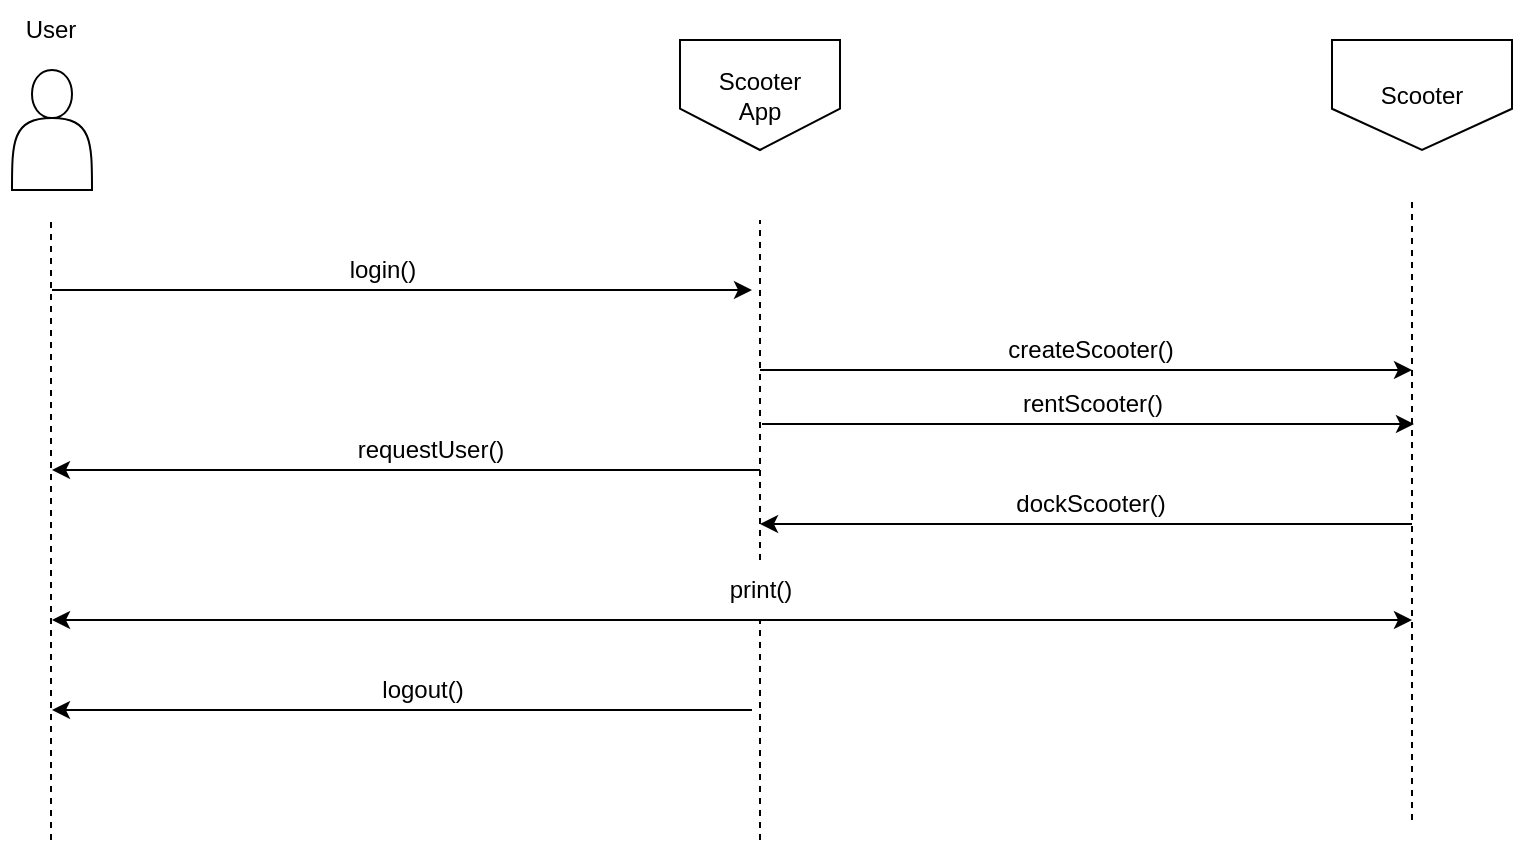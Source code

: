 <mxfile>
    <diagram id="q_FwZIgj0VnW3cVJjup7" name="Page-1">
        <mxGraphModel dx="322" dy="586" grid="1" gridSize="10" guides="1" tooltips="1" connect="1" arrows="1" fold="1" page="1" pageScale="1" pageWidth="827" pageHeight="1169" math="0" shadow="0">
            <root>
                <mxCell id="0"/>
                <mxCell id="1" parent="0"/>
                <mxCell id="2" value="" style="shape=actor;whiteSpace=wrap;html=1;" vertex="1" parent="1">
                    <mxGeometry x="40" y="75" width="40" height="60" as="geometry"/>
                </mxCell>
                <mxCell id="3" value="User" style="text;html=1;align=center;verticalAlign=middle;resizable=0;points=[];autosize=1;strokeColor=none;fillColor=none;" vertex="1" parent="1">
                    <mxGeometry x="34" y="40" width="50" height="30" as="geometry"/>
                </mxCell>
                <mxCell id="4" value="Scooter&lt;br&gt;App" style="shape=offPageConnector;whiteSpace=wrap;html=1;" vertex="1" parent="1">
                    <mxGeometry x="374" y="60" width="80" height="55" as="geometry"/>
                </mxCell>
                <mxCell id="5" value="" style="endArrow=none;dashed=1;html=1;" edge="1" parent="1">
                    <mxGeometry width="50" height="50" relative="1" as="geometry">
                        <mxPoint x="59.5" y="460" as="sourcePoint"/>
                        <mxPoint x="59.5" y="150" as="targetPoint"/>
                    </mxGeometry>
                </mxCell>
                <mxCell id="6" value="" style="endArrow=none;dashed=1;html=1;startArrow=none;" edge="1" parent="1" source="21">
                    <mxGeometry width="50" height="50" relative="1" as="geometry">
                        <mxPoint x="414" y="460" as="sourcePoint"/>
                        <mxPoint x="414" y="150" as="targetPoint"/>
                    </mxGeometry>
                </mxCell>
                <mxCell id="7" value="" style="endArrow=none;dashed=1;html=1;" edge="1" parent="1">
                    <mxGeometry width="50" height="50" relative="1" as="geometry">
                        <mxPoint x="740" y="450" as="sourcePoint"/>
                        <mxPoint x="740" y="140" as="targetPoint"/>
                    </mxGeometry>
                </mxCell>
                <mxCell id="8" value="Scooter" style="shape=offPageConnector;whiteSpace=wrap;html=1;" vertex="1" parent="1">
                    <mxGeometry x="700" y="60" width="90" height="55" as="geometry"/>
                </mxCell>
                <mxCell id="9" value="" style="endArrow=classic;html=1;" edge="1" parent="1">
                    <mxGeometry width="50" height="50" relative="1" as="geometry">
                        <mxPoint x="60" y="185" as="sourcePoint"/>
                        <mxPoint x="410" y="185" as="targetPoint"/>
                    </mxGeometry>
                </mxCell>
                <mxCell id="10" value="login()" style="text;html=1;align=center;verticalAlign=middle;resizable=0;points=[];autosize=1;strokeColor=none;fillColor=none;" vertex="1" parent="1">
                    <mxGeometry x="195" y="160" width="60" height="30" as="geometry"/>
                </mxCell>
                <mxCell id="11" value="" style="endArrow=classic;html=1;" edge="1" parent="1">
                    <mxGeometry width="50" height="50" relative="1" as="geometry">
                        <mxPoint x="414.0" y="225" as="sourcePoint"/>
                        <mxPoint x="740" y="225" as="targetPoint"/>
                    </mxGeometry>
                </mxCell>
                <mxCell id="12" value="createScooter()" style="text;html=1;align=center;verticalAlign=middle;resizable=0;points=[];autosize=1;strokeColor=none;fillColor=none;" vertex="1" parent="1">
                    <mxGeometry x="524" y="200" width="110" height="30" as="geometry"/>
                </mxCell>
                <mxCell id="13" value="" style="endArrow=classic;html=1;" edge="1" parent="1">
                    <mxGeometry width="50" height="50" relative="1" as="geometry">
                        <mxPoint x="740" y="302" as="sourcePoint"/>
                        <mxPoint x="414" y="302" as="targetPoint"/>
                    </mxGeometry>
                </mxCell>
                <mxCell id="14" value="dockScooter()" style="text;html=1;align=center;verticalAlign=middle;resizable=0;points=[];autosize=1;strokeColor=none;fillColor=none;" vertex="1" parent="1">
                    <mxGeometry x="529" y="277" width="100" height="30" as="geometry"/>
                </mxCell>
                <mxCell id="15" value="" style="endArrow=classic;html=1;" edge="1" parent="1">
                    <mxGeometry width="50" height="50" relative="1" as="geometry">
                        <mxPoint x="410" y="395" as="sourcePoint"/>
                        <mxPoint x="60" y="395" as="targetPoint"/>
                    </mxGeometry>
                </mxCell>
                <mxCell id="16" value="logout()" style="text;html=1;align=center;verticalAlign=middle;resizable=0;points=[];autosize=1;strokeColor=none;fillColor=none;" vertex="1" parent="1">
                    <mxGeometry x="215" y="370" width="60" height="30" as="geometry"/>
                </mxCell>
                <mxCell id="17" value="" style="endArrow=classic;html=1;" edge="1" parent="1">
                    <mxGeometry width="50" height="50" relative="1" as="geometry">
                        <mxPoint x="415.0" y="252" as="sourcePoint"/>
                        <mxPoint x="741" y="252" as="targetPoint"/>
                    </mxGeometry>
                </mxCell>
                <mxCell id="18" value="rentScooter()" style="text;html=1;align=center;verticalAlign=middle;resizable=0;points=[];autosize=1;strokeColor=none;fillColor=none;" vertex="1" parent="1">
                    <mxGeometry x="535" y="227" width="90" height="30" as="geometry"/>
                </mxCell>
                <mxCell id="19" value="" style="endArrow=classic;startArrow=classic;html=1;" edge="1" parent="1">
                    <mxGeometry width="50" height="50" relative="1" as="geometry">
                        <mxPoint x="60" y="350" as="sourcePoint"/>
                        <mxPoint x="740" y="350" as="targetPoint"/>
                    </mxGeometry>
                </mxCell>
                <mxCell id="22" value="" style="endArrow=none;dashed=1;html=1;" edge="1" parent="1" target="21">
                    <mxGeometry width="50" height="50" relative="1" as="geometry">
                        <mxPoint x="414" y="460" as="sourcePoint"/>
                        <mxPoint x="414" y="150" as="targetPoint"/>
                    </mxGeometry>
                </mxCell>
                <mxCell id="21" value="print()" style="text;html=1;align=center;verticalAlign=middle;resizable=0;points=[];autosize=1;strokeColor=none;fillColor=none;" vertex="1" parent="1">
                    <mxGeometry x="389" y="320" width="50" height="30" as="geometry"/>
                </mxCell>
                <mxCell id="23" value="" style="endArrow=classic;html=1;" edge="1" parent="1">
                    <mxGeometry width="50" height="50" relative="1" as="geometry">
                        <mxPoint x="414" y="275" as="sourcePoint"/>
                        <mxPoint x="60" y="275" as="targetPoint"/>
                    </mxGeometry>
                </mxCell>
                <mxCell id="24" value="requestUser()" style="text;html=1;align=center;verticalAlign=middle;resizable=0;points=[];autosize=1;strokeColor=none;fillColor=none;" vertex="1" parent="1">
                    <mxGeometry x="199" y="250" width="100" height="30" as="geometry"/>
                </mxCell>
            </root>
        </mxGraphModel>
    </diagram>
</mxfile>